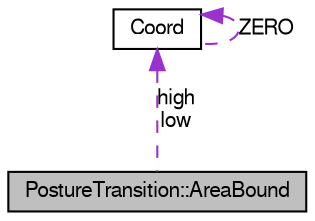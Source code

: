digraph G
{
  edge [fontname="FreeSans",fontsize="10",labelfontname="FreeSans",labelfontsize="10"];
  node [fontname="FreeSans",fontsize="10",shape=record];
  Node1 [label="PostureTransition::AreaBound",height=0.2,width=0.4,color="black", fillcolor="grey75", style="filled" fontcolor="black"];
  Node2 -> Node1 [dir=back,color="darkorchid3",fontsize="10",style="dashed",label="high\nlow",fontname="FreeSans"];
  Node2 [label="Coord",height=0.2,width=0.4,color="black", fillcolor="white", style="filled",URL="$a00062.html",tooltip="Class for storing 3D coordinates."];
  Node2 -> Node2 [dir=back,color="darkorchid3",fontsize="10",style="dashed",label="ZERO",fontname="FreeSans"];
}
